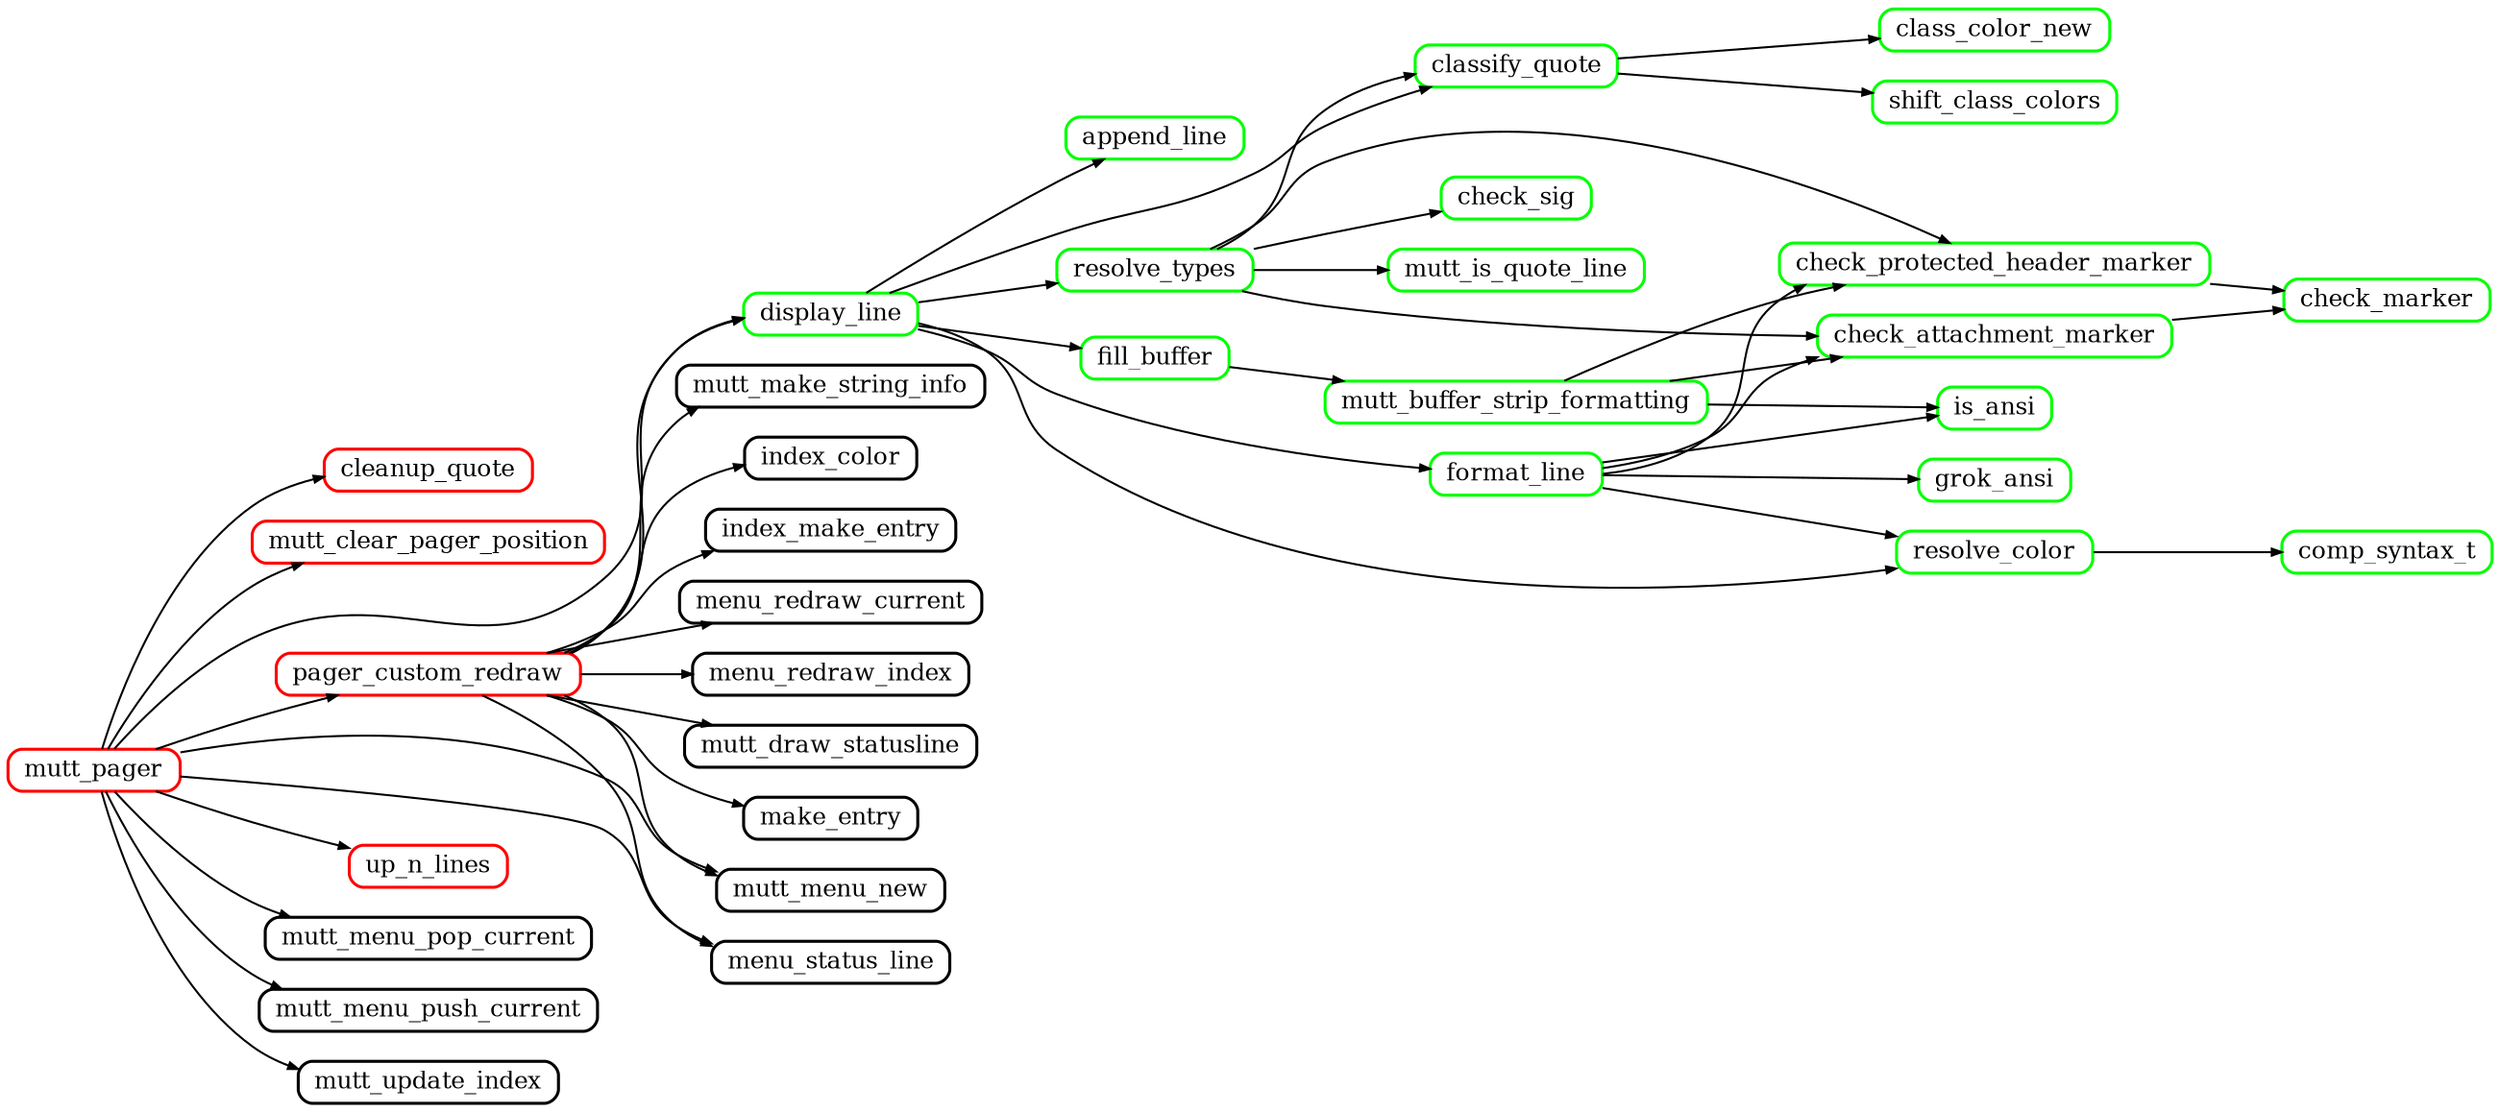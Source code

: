 // pager functions 2021-01-08
digraph pager
{
	graph [
		rankdir="LR"
		nodesep="0.2"
		ranksep="0.5"
		compound="true"
	]

	node [
		shape="Mrecord"
		fontsize="12"
		fillcolor="#ffffff"
		style="filled"
		height="0.2"
		penwidth="1.5"
		color="black"
	]

	edge [
		penwidth="1.0"
		arrowsize="0.5"
	]

	node [ color="#ff0000" ]
	cleanup_quote
	mutt_clear_pager_position
	mutt_pager
	pager_custom_redraw
	up_n_lines

	node [ color="#00ff00" ]
	append_line
	check_attachment_marker
	check_marker
	check_protected_header_marker
	check_sig
	classify_quote
	class_color_new
	comp_syntax_t
	display_line
	fill_buffer
	format_line
	grok_ansi
	is_ansi
	mutt_buffer_strip_formatting
	mutt_is_quote_line
	resolve_color
	resolve_types
	shift_class_colors

	node [ color="#000000" ]
	index_color
	index_make_entry
	menu_redraw_current
	menu_redraw_index
	mutt_draw_statusline
	mutt_menu_new
	mutt_menu_pop_current
	mutt_menu_push_current
	mutt_update_index

	check_attachment_marker       -> check_marker
	check_protected_header_marker -> check_marker
	classify_quote                -> class_color_new
	classify_quote                -> shift_class_colors
	display_line                  -> append_line
	display_line                  -> classify_quote
	display_line                  -> fill_buffer
	display_line                  -> format_line
	display_line                  -> resolve_color
	display_line                  -> resolve_types
	fill_buffer                   -> mutt_buffer_strip_formatting
	format_line                   -> check_attachment_marker
	format_line                   -> check_protected_header_marker
	format_line                   -> grok_ansi
	format_line                   -> is_ansi
	format_line                   -> resolve_color
	mutt_buffer_strip_formatting  -> check_attachment_marker
	mutt_buffer_strip_formatting  -> check_protected_header_marker
	mutt_buffer_strip_formatting  -> is_ansi
	pager_custom_redraw           -> display_line
	pager_custom_redraw           -> index_color
	pager_custom_redraw           -> index_make_entry
	pager_custom_redraw           -> make_entry
	pager_custom_redraw           -> menu_redraw_current
	pager_custom_redraw           -> menu_redraw_index
	pager_custom_redraw           -> menu_status_line
	pager_custom_redraw           -> mutt_draw_statusline
	pager_custom_redraw           -> mutt_make_string_info
	pager_custom_redraw           -> mutt_menu_new
	resolve_color                 -> comp_syntax_t
	resolve_types                 -> check_attachment_marker
	resolve_types                 -> check_protected_header_marker
	resolve_types                 -> check_sig
	resolve_types                 -> classify_quote
	resolve_types                 -> mutt_is_quote_line

	node [ color="#0000ff" ]
	mutt_pager                    -> cleanup_quote
	mutt_pager                    -> display_line
	mutt_pager                    -> menu_status_line
	mutt_pager                    -> mutt_clear_pager_position
	mutt_pager                    -> mutt_menu_new
	mutt_pager                    -> mutt_menu_pop_current
	mutt_pager                    -> mutt_menu_push_current
	mutt_pager                    -> mutt_update_index
	mutt_pager                    -> pager_custom_redraw
	mutt_pager                    -> up_n_lines

}
